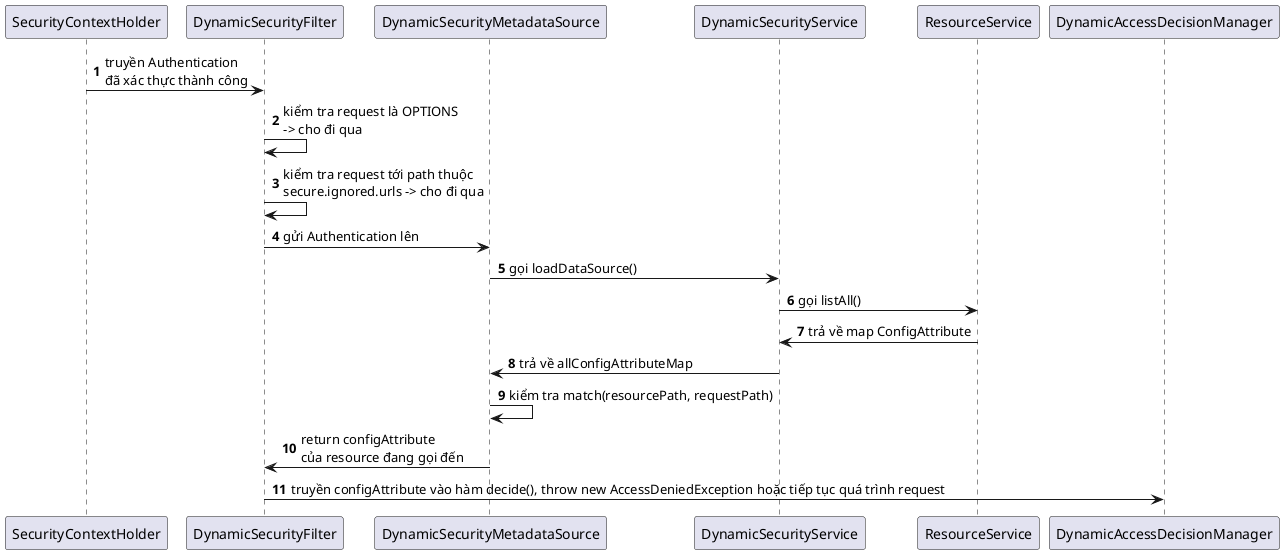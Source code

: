 @startuml
autonumber

SecurityContextHolder -> DynamicSecurityFilter: truyền Authentication\nđã xác thực thành công
DynamicSecurityFilter -> DynamicSecurityFilter: kiểm tra request là OPTIONS\n-> cho đi qua
DynamicSecurityFilter -> DynamicSecurityFilter: kiểm tra request tới path thuộc\nsecure.ignored.urls -> cho đi qua
DynamicSecurityFilter -> DynamicSecurityMetadataSource: gửi Authentication lên
DynamicSecurityMetadataSource -> DynamicSecurityService: gọi loadDataSource()
DynamicSecurityService -> ResourceService: gọi listAll()
ResourceService -> DynamicSecurityService: trả về map ConfigAttribute
DynamicSecurityService -> DynamicSecurityMetadataSource: trả về allConfigAttributeMap
DynamicSecurityMetadataSource -> DynamicSecurityMetadataSource: kiểm tra match(resourcePath, requestPath)
DynamicSecurityMetadataSource -> DynamicSecurityFilter: return configAttribute\ncủa resource đang gọi đến
DynamicSecurityFilter -> DynamicAccessDecisionManager: truyền configAttribute vào hàm decide(), throw new AccessDeniedException hoặc tiếp tục quá trình request
@enduml
